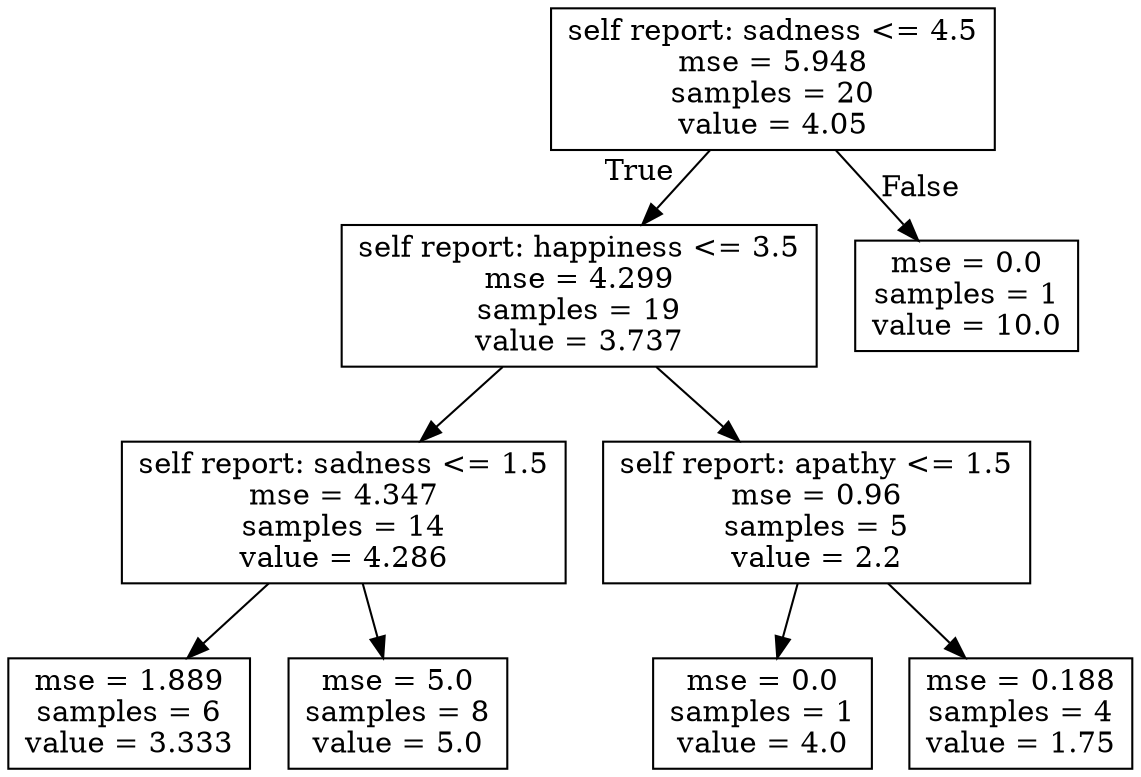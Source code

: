 digraph Tree {
node [shape=box] ;
0 [label="self report: sadness <= 4.5\nmse = 5.948\nsamples = 20\nvalue = 4.05"] ;
1 [label="self report: happiness <= 3.5\nmse = 4.299\nsamples = 19\nvalue = 3.737"] ;
0 -> 1 [labeldistance=2.5, labelangle=45, headlabel="True"] ;
2 [label="self report: sadness <= 1.5\nmse = 4.347\nsamples = 14\nvalue = 4.286"] ;
1 -> 2 ;
3 [label="mse = 1.889\nsamples = 6\nvalue = 3.333"] ;
2 -> 3 ;
4 [label="mse = 5.0\nsamples = 8\nvalue = 5.0"] ;
2 -> 4 ;
5 [label="self report: apathy <= 1.5\nmse = 0.96\nsamples = 5\nvalue = 2.2"] ;
1 -> 5 ;
6 [label="mse = 0.0\nsamples = 1\nvalue = 4.0"] ;
5 -> 6 ;
7 [label="mse = 0.188\nsamples = 4\nvalue = 1.75"] ;
5 -> 7 ;
8 [label="mse = 0.0\nsamples = 1\nvalue = 10.0"] ;
0 -> 8 [labeldistance=2.5, labelangle=-45, headlabel="False"] ;
}